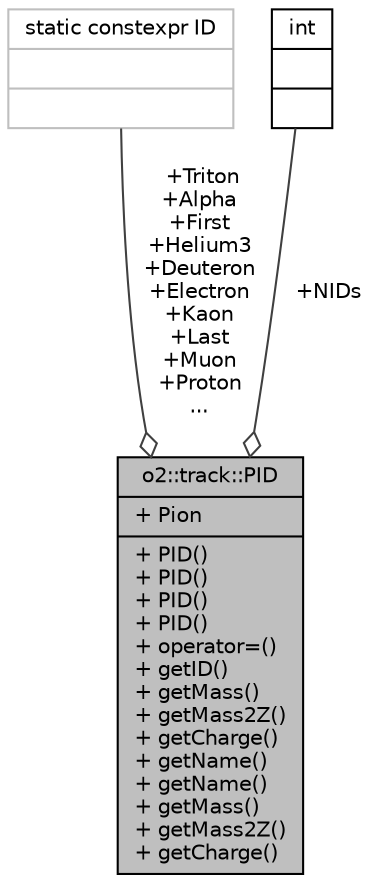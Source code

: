 digraph "o2::track::PID"
{
 // INTERACTIVE_SVG=YES
  bgcolor="transparent";
  edge [fontname="Helvetica",fontsize="10",labelfontname="Helvetica",labelfontsize="10"];
  node [fontname="Helvetica",fontsize="10",shape=record];
  Node1 [label="{o2::track::PID\n|+ Pion\l|+ PID()\l+ PID()\l+ PID()\l+ PID()\l+ operator=()\l+ getID()\l+ getMass()\l+ getMass2Z()\l+ getCharge()\l+ getName()\l+ getName()\l+ getMass()\l+ getMass2Z()\l+ getCharge()\l}",height=0.2,width=0.4,color="black", fillcolor="grey75", style="filled" fontcolor="black"];
  Node2 -> Node1 [color="grey25",fontsize="10",style="solid",label=" +Triton\n+Alpha\n+First\n+Helium3\n+Deuteron\n+Electron\n+Kaon\n+Last\n+Muon\n+Proton\n..." ,arrowhead="odiamond",fontname="Helvetica"];
  Node2 [label="{static constexpr ID\n||}",height=0.2,width=0.4,color="grey75"];
  Node3 -> Node1 [color="grey25",fontsize="10",style="solid",label=" +NIDs" ,arrowhead="odiamond",fontname="Helvetica"];
  Node3 [label="{int\n||}",height=0.2,width=0.4,color="black",URL="$d1/da0/classint.html"];
}
